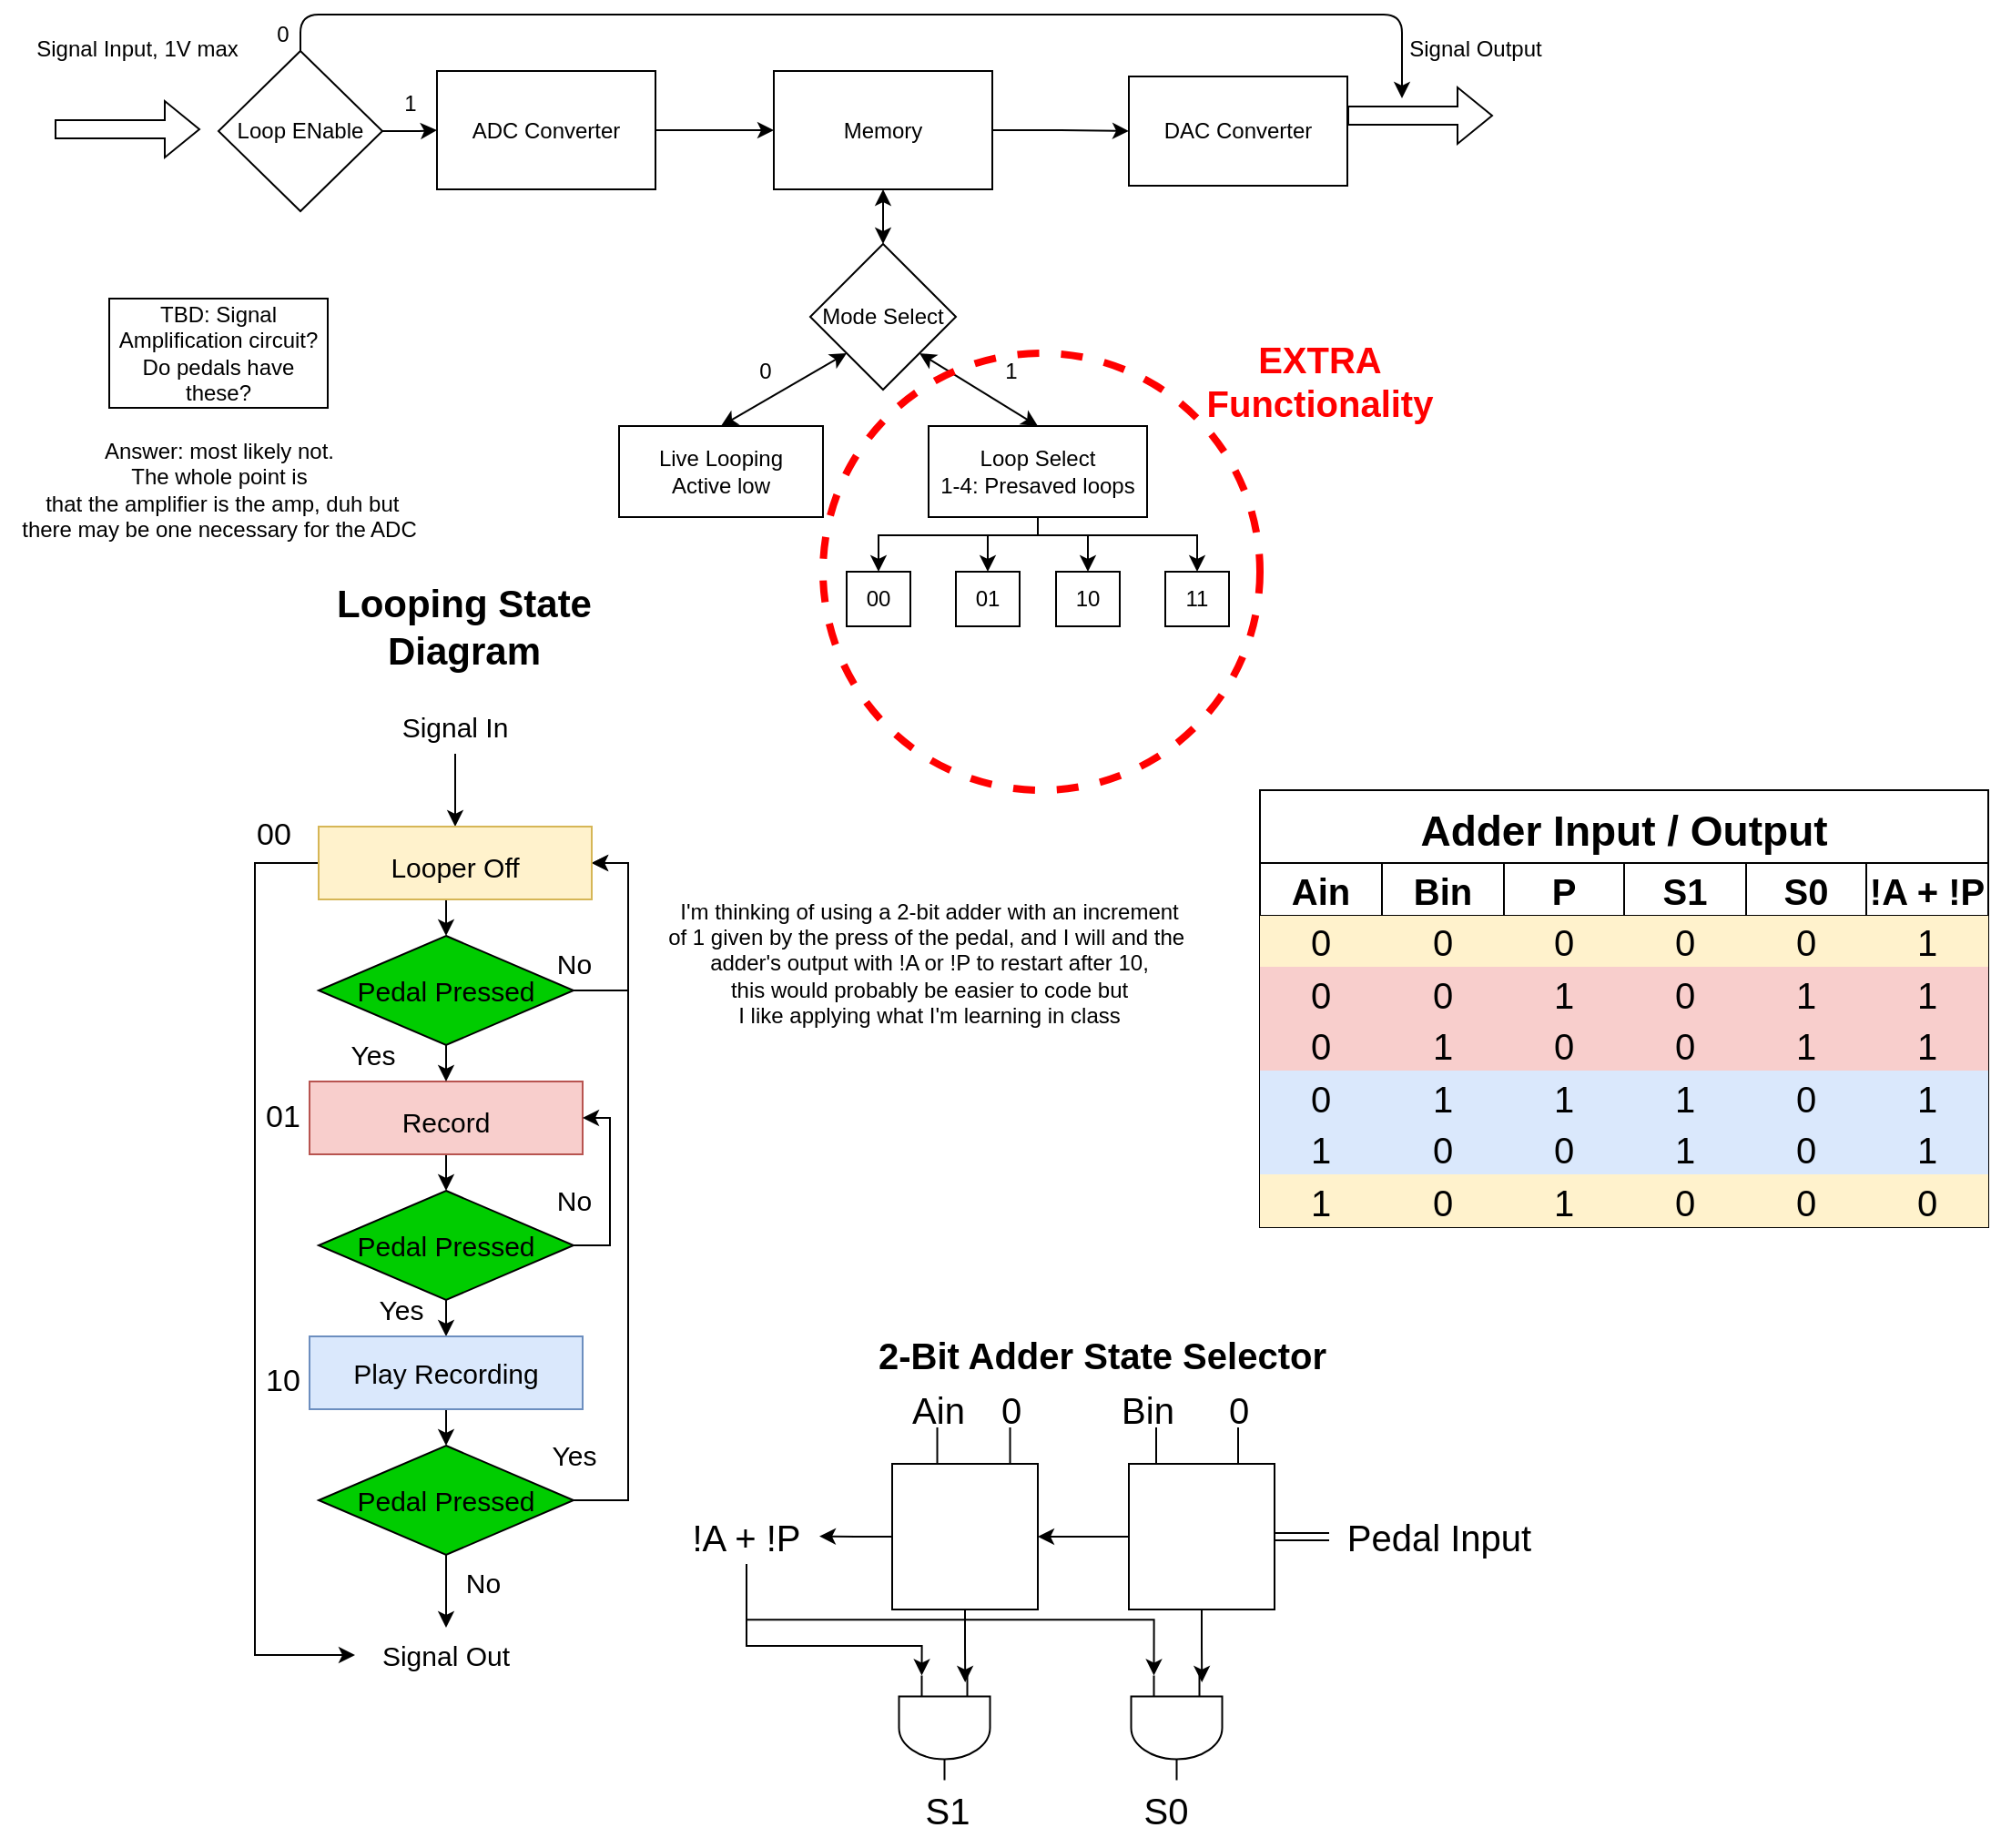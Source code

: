 <mxfile version="20.3.0" type="device"><diagram id="oN7F1_uN1-VDdsK9KB4x" name="Page-1"><mxGraphModel dx="1577" dy="1028" grid="1" gridSize="10" guides="1" tooltips="1" connect="1" arrows="1" fold="1" page="1" pageScale="1" pageWidth="850" pageHeight="1100" math="0" shadow="0"><root><mxCell id="0"/><mxCell id="1" parent="0"/><mxCell id="f_e0qdL9GP7prDMVo_ur-17" value="" style="edgeStyle=orthogonalEdgeStyle;rounded=0;orthogonalLoop=1;jettySize=auto;html=1;" parent="1" source="f_e0qdL9GP7prDMVo_ur-4" target="f_e0qdL9GP7prDMVo_ur-16" edge="1"><mxGeometry relative="1" as="geometry"/></mxCell><mxCell id="f_e0qdL9GP7prDMVo_ur-4" value="ADC Converter" style="rounded=0;whiteSpace=wrap;html=1;" parent="1" vertex="1"><mxGeometry x="240" y="135" width="120" height="65" as="geometry"/></mxCell><mxCell id="f_e0qdL9GP7prDMVo_ur-5" value="" style="shape=flexArrow;endArrow=classic;html=1;rounded=0;" parent="1" edge="1"><mxGeometry width="50" height="50" relative="1" as="geometry"><mxPoint x="30" y="167" as="sourcePoint"/><mxPoint x="110" y="167" as="targetPoint"/></mxGeometry></mxCell><mxCell id="f_e0qdL9GP7prDMVo_ur-6" value="Signal Input, 1V max" style="text;html=1;align=center;verticalAlign=middle;resizable=0;points=[];autosize=1;strokeColor=none;fillColor=none;" parent="1" vertex="1"><mxGeometry x="10" y="108" width="130" height="30" as="geometry"/></mxCell><mxCell id="f_e0qdL9GP7prDMVo_ur-8" value="TBD: Signal Amplification circuit? Do pedals have these?" style="rounded=0;whiteSpace=wrap;html=1;" parent="1" vertex="1"><mxGeometry x="60" y="260" width="120" height="60" as="geometry"/></mxCell><mxCell id="f_e0qdL9GP7prDMVo_ur-9" value="" style="shape=flexArrow;endArrow=classic;html=1;rounded=0;" parent="1" edge="1"><mxGeometry width="50" height="50" relative="1" as="geometry"><mxPoint x="740" y="159.5" as="sourcePoint"/><mxPoint x="820" y="159.5" as="targetPoint"/></mxGeometry></mxCell><mxCell id="f_e0qdL9GP7prDMVo_ur-10" value="Signal Output" style="text;html=1;align=center;verticalAlign=middle;resizable=0;points=[];autosize=1;strokeColor=none;fillColor=none;" parent="1" vertex="1"><mxGeometry x="760" y="108" width="100" height="30" as="geometry"/></mxCell><mxCell id="f_e0qdL9GP7prDMVo_ur-11" value="&lt;div&gt;Answer: most likely not. &lt;br&gt;&lt;/div&gt;&lt;div&gt;The whole point is&lt;/div&gt;&lt;div&gt;&amp;nbsp;that the amplifier is the amp, duh but &lt;br&gt;&lt;/div&gt;&lt;div&gt;there may be one necessary for the ADC&lt;br&gt;&lt;/div&gt;" style="text;html=1;align=center;verticalAlign=middle;resizable=0;points=[];autosize=1;strokeColor=none;fillColor=none;" parent="1" vertex="1"><mxGeometry y="330" width="240" height="70" as="geometry"/></mxCell><mxCell id="f_e0qdL9GP7prDMVo_ur-13" value="DAC Converter" style="rounded=0;whiteSpace=wrap;html=1;" parent="1" vertex="1"><mxGeometry x="620" y="138" width="120" height="60" as="geometry"/></mxCell><mxCell id="f_e0qdL9GP7prDMVo_ur-18" style="edgeStyle=orthogonalEdgeStyle;rounded=0;orthogonalLoop=1;jettySize=auto;html=1;exitX=1;exitY=0.5;exitDx=0;exitDy=0;" parent="1" source="f_e0qdL9GP7prDMVo_ur-16" target="f_e0qdL9GP7prDMVo_ur-13" edge="1"><mxGeometry relative="1" as="geometry"/></mxCell><mxCell id="f_e0qdL9GP7prDMVo_ur-16" value="Memory" style="rounded=0;whiteSpace=wrap;html=1;" parent="1" vertex="1"><mxGeometry x="425" y="135" width="120" height="65" as="geometry"/></mxCell><mxCell id="f_e0qdL9GP7prDMVo_ur-30" style="edgeStyle=orthogonalEdgeStyle;rounded=0;orthogonalLoop=1;jettySize=auto;html=1;exitX=1;exitY=0.5;exitDx=0;exitDy=0;" parent="1" source="f_e0qdL9GP7prDMVo_ur-25" target="f_e0qdL9GP7prDMVo_ur-4" edge="1"><mxGeometry relative="1" as="geometry"/></mxCell><mxCell id="f_e0qdL9GP7prDMVo_ur-39" style="edgeStyle=orthogonalEdgeStyle;rounded=1;orthogonalLoop=1;jettySize=auto;html=1;exitX=0.5;exitY=0;exitDx=0;exitDy=0;startArrow=none;startFill=0;" parent="1" source="f_e0qdL9GP7prDMVo_ur-25" edge="1"><mxGeometry relative="1" as="geometry"><mxPoint x="770" y="150" as="targetPoint"/><Array as="points"><mxPoint x="165" y="104"/><mxPoint x="770" y="104"/></Array></mxGeometry></mxCell><mxCell id="f_e0qdL9GP7prDMVo_ur-25" value="Loop ENable" style="rhombus;whiteSpace=wrap;html=1;" parent="1" vertex="1"><mxGeometry x="120" y="124" width="90" height="88" as="geometry"/></mxCell><mxCell id="f_e0qdL9GP7prDMVo_ur-34" style="rounded=0;orthogonalLoop=1;jettySize=auto;html=1;exitX=0.5;exitY=0;exitDx=0;exitDy=0;startArrow=classic;startFill=1;entryX=1;entryY=1;entryDx=0;entryDy=0;" parent="1" source="f_e0qdL9GP7prDMVo_ur-31" target="f_e0qdL9GP7prDMVo_ur-38" edge="1"><mxGeometry relative="1" as="geometry"><mxPoint x="510" y="260" as="targetPoint"/></mxGeometry></mxCell><mxCell id="f_e0qdL9GP7prDMVo_ur-51" style="edgeStyle=orthogonalEdgeStyle;rounded=0;orthogonalLoop=1;jettySize=auto;html=1;exitX=0.5;exitY=1;exitDx=0;exitDy=0;entryX=0.5;entryY=0;entryDx=0;entryDy=0;startArrow=none;startFill=0;" parent="1" source="f_e0qdL9GP7prDMVo_ur-31" target="f_e0qdL9GP7prDMVo_ur-45" edge="1"><mxGeometry relative="1" as="geometry"><Array as="points"><mxPoint x="570" y="390"/><mxPoint x="483" y="390"/></Array></mxGeometry></mxCell><mxCell id="f_e0qdL9GP7prDMVo_ur-52" style="edgeStyle=orthogonalEdgeStyle;rounded=0;orthogonalLoop=1;jettySize=auto;html=1;exitX=0.5;exitY=1;exitDx=0;exitDy=0;entryX=0.5;entryY=0;entryDx=0;entryDy=0;startArrow=none;startFill=0;" parent="1" source="f_e0qdL9GP7prDMVo_ur-31" target="f_e0qdL9GP7prDMVo_ur-46" edge="1"><mxGeometry relative="1" as="geometry"><Array as="points"><mxPoint x="570" y="390"/><mxPoint x="543" y="390"/></Array></mxGeometry></mxCell><mxCell id="f_e0qdL9GP7prDMVo_ur-53" style="edgeStyle=orthogonalEdgeStyle;rounded=0;orthogonalLoop=1;jettySize=auto;html=1;exitX=0.5;exitY=1;exitDx=0;exitDy=0;entryX=0.5;entryY=0;entryDx=0;entryDy=0;startArrow=none;startFill=0;" parent="1" source="f_e0qdL9GP7prDMVo_ur-31" target="f_e0qdL9GP7prDMVo_ur-47" edge="1"><mxGeometry relative="1" as="geometry"><Array as="points"><mxPoint x="570" y="390"/><mxPoint x="598" y="390"/></Array></mxGeometry></mxCell><mxCell id="f_e0qdL9GP7prDMVo_ur-54" style="edgeStyle=orthogonalEdgeStyle;rounded=0;orthogonalLoop=1;jettySize=auto;html=1;exitX=0.5;exitY=1;exitDx=0;exitDy=0;entryX=0.5;entryY=0;entryDx=0;entryDy=0;startArrow=none;startFill=0;" parent="1" source="f_e0qdL9GP7prDMVo_ur-31" target="f_e0qdL9GP7prDMVo_ur-48" edge="1"><mxGeometry relative="1" as="geometry"><Array as="points"><mxPoint x="570" y="390"/><mxPoint x="658" y="390"/></Array></mxGeometry></mxCell><mxCell id="f_e0qdL9GP7prDMVo_ur-31" value="&lt;div&gt;Loop Select&lt;/div&gt;&lt;div&gt;1-4: Presaved loops&lt;br&gt;&lt;/div&gt;" style="rounded=0;whiteSpace=wrap;html=1;" parent="1" vertex="1"><mxGeometry x="510" y="330" width="120" height="50" as="geometry"/></mxCell><mxCell id="f_e0qdL9GP7prDMVo_ur-36" style="edgeStyle=none;rounded=0;orthogonalLoop=1;jettySize=auto;html=1;exitX=0.5;exitY=0;exitDx=0;exitDy=0;startArrow=classic;startFill=1;entryX=0;entryY=1;entryDx=0;entryDy=0;" parent="1" source="f_e0qdL9GP7prDMVo_ur-35" target="f_e0qdL9GP7prDMVo_ur-38" edge="1"><mxGeometry relative="1" as="geometry"><mxPoint x="460" y="260" as="targetPoint"/></mxGeometry></mxCell><mxCell id="f_e0qdL9GP7prDMVo_ur-35" value="&lt;div&gt;Live Looping&lt;/div&gt;&lt;div&gt;Active low&lt;br&gt;&lt;/div&gt;" style="rounded=0;whiteSpace=wrap;html=1;" parent="1" vertex="1"><mxGeometry x="340" y="330" width="112" height="50" as="geometry"/></mxCell><mxCell id="f_e0qdL9GP7prDMVo_ur-40" style="edgeStyle=orthogonalEdgeStyle;rounded=1;orthogonalLoop=1;jettySize=auto;html=1;exitX=0.5;exitY=0;exitDx=0;exitDy=0;entryX=0.5;entryY=1;entryDx=0;entryDy=0;startArrow=classic;startFill=1;" parent="1" source="f_e0qdL9GP7prDMVo_ur-38" target="f_e0qdL9GP7prDMVo_ur-16" edge="1"><mxGeometry relative="1" as="geometry"/></mxCell><mxCell id="f_e0qdL9GP7prDMVo_ur-38" value="Mode Select" style="rhombus;whiteSpace=wrap;html=1;" parent="1" vertex="1"><mxGeometry x="445" y="230" width="80" height="80" as="geometry"/></mxCell><mxCell id="f_e0qdL9GP7prDMVo_ur-41" value="0" style="text;html=1;align=center;verticalAlign=middle;resizable=0;points=[];autosize=1;strokeColor=none;fillColor=none;" parent="1" vertex="1"><mxGeometry x="405" y="285" width="30" height="30" as="geometry"/></mxCell><mxCell id="f_e0qdL9GP7prDMVo_ur-42" value="1" style="text;html=1;align=center;verticalAlign=middle;resizable=0;points=[];autosize=1;strokeColor=none;fillColor=none;" parent="1" vertex="1"><mxGeometry x="540" y="285" width="30" height="30" as="geometry"/></mxCell><mxCell id="f_e0qdL9GP7prDMVo_ur-43" value="0" style="text;html=1;align=center;verticalAlign=middle;resizable=0;points=[];autosize=1;strokeColor=none;fillColor=none;" parent="1" vertex="1"><mxGeometry x="140" y="100" width="30" height="30" as="geometry"/></mxCell><mxCell id="f_e0qdL9GP7prDMVo_ur-44" value="1" style="text;html=1;align=center;verticalAlign=middle;resizable=0;points=[];autosize=1;strokeColor=none;fillColor=none;" parent="1" vertex="1"><mxGeometry x="210" y="138" width="30" height="30" as="geometry"/></mxCell><mxCell id="f_e0qdL9GP7prDMVo_ur-45" value="00" style="rounded=0;whiteSpace=wrap;html=1;" parent="1" vertex="1"><mxGeometry x="465" y="410" width="35" height="30" as="geometry"/></mxCell><mxCell id="f_e0qdL9GP7prDMVo_ur-46" value="01" style="rounded=0;whiteSpace=wrap;html=1;" parent="1" vertex="1"><mxGeometry x="525" y="410" width="35" height="30" as="geometry"/></mxCell><mxCell id="f_e0qdL9GP7prDMVo_ur-47" value="10" style="rounded=0;whiteSpace=wrap;html=1;" parent="1" vertex="1"><mxGeometry x="580" y="410" width="35" height="30" as="geometry"/></mxCell><mxCell id="f_e0qdL9GP7prDMVo_ur-48" value="11" style="rounded=0;whiteSpace=wrap;html=1;" parent="1" vertex="1"><mxGeometry x="640" y="410" width="35" height="30" as="geometry"/></mxCell><mxCell id="OB4OA0KafEdSUSo-9btJ-2" value="" style="ellipse;whiteSpace=wrap;html=1;aspect=fixed;fillColor=none;dashed=1;strokeColor=#FF0000;strokeWidth=4;" vertex="1" parent="1"><mxGeometry x="452" y="290" width="240" height="240" as="geometry"/></mxCell><mxCell id="OB4OA0KafEdSUSo-9btJ-3" value="&lt;font size=&quot;1&quot; color=&quot;#ff0000&quot;&gt;&lt;b style=&quot;font-size: 20px;&quot;&gt;EXTRA Functionality&lt;/b&gt;&lt;/font&gt;" style="text;html=1;strokeColor=none;fillColor=none;align=center;verticalAlign=middle;whiteSpace=wrap;rounded=0;dashed=1;strokeWidth=4;" vertex="1" parent="1"><mxGeometry x="660" y="290" width="130" height="30" as="geometry"/></mxCell><mxCell id="OB4OA0KafEdSUSo-9btJ-5" value="&lt;font color=&quot;#000000&quot;&gt;Looping State&lt;br&gt;Diagram&lt;/font&gt;" style="text;html=1;strokeColor=none;fillColor=none;align=center;verticalAlign=middle;whiteSpace=wrap;rounded=0;dashed=1;strokeWidth=4;fontSize=21;fontColor=#4C0099;fontStyle=1" vertex="1" parent="1"><mxGeometry x="165" y="410" width="180" height="60" as="geometry"/></mxCell><mxCell id="OB4OA0KafEdSUSo-9btJ-19" style="edgeStyle=orthogonalEdgeStyle;rounded=0;orthogonalLoop=1;jettySize=auto;html=1;exitX=0.5;exitY=1;exitDx=0;exitDy=0;entryX=0.5;entryY=0;entryDx=0;entryDy=0;fontSize=15;fontColor=#000000;" edge="1" parent="1" source="OB4OA0KafEdSUSo-9btJ-6" target="OB4OA0KafEdSUSo-9btJ-18"><mxGeometry relative="1" as="geometry"/></mxCell><mxCell id="OB4OA0KafEdSUSo-9btJ-6" value="&lt;font style=&quot;font-size: 15px;&quot; color=&quot;#000000&quot;&gt;Record&lt;/font&gt;" style="rounded=0;whiteSpace=wrap;html=1;strokeColor=#b85450;strokeWidth=1;fontSize=21;fillColor=#f8cecc;" vertex="1" parent="1"><mxGeometry x="170" y="690" width="150" height="40" as="geometry"/></mxCell><mxCell id="OB4OA0KafEdSUSo-9btJ-15" style="edgeStyle=orthogonalEdgeStyle;rounded=0;orthogonalLoop=1;jettySize=auto;html=1;exitX=0.5;exitY=1;exitDx=0;exitDy=0;entryX=0.5;entryY=0;entryDx=0;entryDy=0;fontSize=15;fontColor=#000000;" edge="1" parent="1" source="OB4OA0KafEdSUSo-9btJ-7" target="OB4OA0KafEdSUSo-9btJ-6"><mxGeometry relative="1" as="geometry"/></mxCell><mxCell id="OB4OA0KafEdSUSo-9btJ-42" style="edgeStyle=orthogonalEdgeStyle;rounded=0;orthogonalLoop=1;jettySize=auto;html=1;exitX=1;exitY=0.5;exitDx=0;exitDy=0;entryX=1;entryY=0.5;entryDx=0;entryDy=0;fontSize=15;fontColor=#000000;" edge="1" parent="1" source="OB4OA0KafEdSUSo-9btJ-7" target="OB4OA0KafEdSUSo-9btJ-37"><mxGeometry relative="1" as="geometry"/></mxCell><mxCell id="OB4OA0KafEdSUSo-9btJ-7" value="Pedal Pressed" style="rhombus;whiteSpace=wrap;html=1;strokeColor=#000000;strokeWidth=1;fontSize=15;fontColor=#000000;fillColor=#00CC00;gradientColor=none;gradientDirection=west;" vertex="1" parent="1"><mxGeometry x="175" y="610" width="140" height="60" as="geometry"/></mxCell><mxCell id="OB4OA0KafEdSUSo-9btJ-40" style="edgeStyle=orthogonalEdgeStyle;rounded=0;orthogonalLoop=1;jettySize=auto;html=1;exitX=0.5;exitY=1;exitDx=0;exitDy=0;entryX=0.5;entryY=0;entryDx=0;entryDy=0;fontSize=15;fontColor=#000000;" edge="1" parent="1" source="OB4OA0KafEdSUSo-9btJ-10" target="OB4OA0KafEdSUSo-9btJ-37"><mxGeometry relative="1" as="geometry"/></mxCell><mxCell id="OB4OA0KafEdSUSo-9btJ-10" value="Signal In" style="text;html=1;strokeColor=none;fillColor=none;align=center;verticalAlign=middle;whiteSpace=wrap;rounded=0;strokeWidth=1;fontSize=15;fontColor=#000000;" vertex="1" parent="1"><mxGeometry x="215" y="480" width="70" height="30" as="geometry"/></mxCell><mxCell id="OB4OA0KafEdSUSo-9btJ-13" value="Signal Out" style="text;html=1;strokeColor=none;fillColor=none;align=center;verticalAlign=middle;whiteSpace=wrap;rounded=0;strokeWidth=1;fontSize=15;fontColor=#000000;" vertex="1" parent="1"><mxGeometry x="195" y="990" width="100" height="30" as="geometry"/></mxCell><mxCell id="OB4OA0KafEdSUSo-9btJ-16" value="Yes" style="text;html=1;strokeColor=none;fillColor=none;align=center;verticalAlign=middle;whiteSpace=wrap;rounded=0;strokeWidth=1;fontSize=15;fontColor=#000000;" vertex="1" parent="1"><mxGeometry x="175" y="660" width="60" height="30" as="geometry"/></mxCell><mxCell id="OB4OA0KafEdSUSo-9btJ-20" style="edgeStyle=orthogonalEdgeStyle;rounded=0;orthogonalLoop=1;jettySize=auto;html=1;exitX=1;exitY=0.5;exitDx=0;exitDy=0;entryX=1;entryY=0.5;entryDx=0;entryDy=0;fontSize=15;fontColor=#000000;" edge="1" parent="1" source="OB4OA0KafEdSUSo-9btJ-18" target="OB4OA0KafEdSUSo-9btJ-6"><mxGeometry relative="1" as="geometry"/></mxCell><mxCell id="OB4OA0KafEdSUSo-9btJ-24" style="edgeStyle=orthogonalEdgeStyle;rounded=0;orthogonalLoop=1;jettySize=auto;html=1;exitX=0.5;exitY=1;exitDx=0;exitDy=0;entryX=0.5;entryY=0;entryDx=0;entryDy=0;fontSize=15;fontColor=#000000;" edge="1" parent="1" source="OB4OA0KafEdSUSo-9btJ-18" target="OB4OA0KafEdSUSo-9btJ-22"><mxGeometry relative="1" as="geometry"/></mxCell><mxCell id="OB4OA0KafEdSUSo-9btJ-18" value="Pedal Pressed" style="rhombus;whiteSpace=wrap;html=1;strokeColor=#000000;strokeWidth=1;fontSize=15;fontColor=#000000;fillColor=#00CC00;gradientColor=none;gradientDirection=west;" vertex="1" parent="1"><mxGeometry x="175" y="750" width="140" height="60" as="geometry"/></mxCell><mxCell id="OB4OA0KafEdSUSo-9btJ-21" value="No" style="text;html=1;align=center;verticalAlign=middle;resizable=0;points=[];autosize=1;strokeColor=none;fillColor=none;fontSize=15;fontColor=#000000;" vertex="1" parent="1"><mxGeometry x="295" y="740" width="40" height="30" as="geometry"/></mxCell><mxCell id="OB4OA0KafEdSUSo-9btJ-27" style="edgeStyle=orthogonalEdgeStyle;rounded=0;orthogonalLoop=1;jettySize=auto;html=1;exitX=0.5;exitY=1;exitDx=0;exitDy=0;entryX=0.5;entryY=0;entryDx=0;entryDy=0;fontSize=15;fontColor=#000000;" edge="1" parent="1" source="OB4OA0KafEdSUSo-9btJ-22" target="OB4OA0KafEdSUSo-9btJ-26"><mxGeometry relative="1" as="geometry"/></mxCell><mxCell id="OB4OA0KafEdSUSo-9btJ-22" value="Play Recording" style="rounded=0;whiteSpace=wrap;html=1;strokeColor=#6c8ebf;strokeWidth=1;fontSize=15;fillColor=#dae8fc;gradientDirection=west;" vertex="1" parent="1"><mxGeometry x="170" y="830" width="150" height="40" as="geometry"/></mxCell><mxCell id="OB4OA0KafEdSUSo-9btJ-25" value="Yes" style="text;html=1;align=center;verticalAlign=middle;resizable=0;points=[];autosize=1;strokeColor=none;fillColor=none;fontSize=15;fontColor=#000000;" vertex="1" parent="1"><mxGeometry x="195" y="800" width="50" height="30" as="geometry"/></mxCell><mxCell id="OB4OA0KafEdSUSo-9btJ-30" style="edgeStyle=orthogonalEdgeStyle;rounded=0;orthogonalLoop=1;jettySize=auto;html=1;exitX=0.5;exitY=1;exitDx=0;exitDy=0;entryX=0.5;entryY=0;entryDx=0;entryDy=0;fontSize=15;fontColor=#000000;" edge="1" parent="1" source="OB4OA0KafEdSUSo-9btJ-26" target="OB4OA0KafEdSUSo-9btJ-13"><mxGeometry relative="1" as="geometry"/></mxCell><mxCell id="OB4OA0KafEdSUSo-9btJ-45" style="edgeStyle=orthogonalEdgeStyle;rounded=0;orthogonalLoop=1;jettySize=auto;html=1;exitX=1;exitY=0.5;exitDx=0;exitDy=0;entryX=1;entryY=0.5;entryDx=0;entryDy=0;fontSize=15;fontColor=#000000;" edge="1" parent="1" source="OB4OA0KafEdSUSo-9btJ-26" target="OB4OA0KafEdSUSo-9btJ-37"><mxGeometry relative="1" as="geometry"/></mxCell><mxCell id="OB4OA0KafEdSUSo-9btJ-26" value="Pedal Pressed" style="rhombus;whiteSpace=wrap;html=1;strokeColor=#000000;strokeWidth=1;fontSize=15;fontColor=#000000;fillColor=#00CC00;gradientColor=none;gradientDirection=west;" vertex="1" parent="1"><mxGeometry x="175" y="890" width="140" height="60" as="geometry"/></mxCell><mxCell id="OB4OA0KafEdSUSo-9btJ-31" value="No" style="text;html=1;align=center;verticalAlign=middle;resizable=0;points=[];autosize=1;strokeColor=none;fillColor=none;fontSize=15;fontColor=#000000;" vertex="1" parent="1"><mxGeometry x="245" y="950" width="40" height="30" as="geometry"/></mxCell><mxCell id="OB4OA0KafEdSUSo-9btJ-33" value="Yes" style="text;html=1;align=center;verticalAlign=middle;resizable=0;points=[];autosize=1;strokeColor=none;fillColor=none;fontSize=15;fontColor=#000000;" vertex="1" parent="1"><mxGeometry x="290" y="880" width="50" height="30" as="geometry"/></mxCell><mxCell id="OB4OA0KafEdSUSo-9btJ-39" style="edgeStyle=orthogonalEdgeStyle;rounded=0;orthogonalLoop=1;jettySize=auto;html=1;exitX=0.5;exitY=1;exitDx=0;exitDy=0;entryX=0.5;entryY=0;entryDx=0;entryDy=0;fontSize=15;fontColor=#000000;" edge="1" parent="1" source="OB4OA0KafEdSUSo-9btJ-37" target="OB4OA0KafEdSUSo-9btJ-7"><mxGeometry relative="1" as="geometry"/></mxCell><mxCell id="OB4OA0KafEdSUSo-9btJ-44" style="edgeStyle=orthogonalEdgeStyle;rounded=0;orthogonalLoop=1;jettySize=auto;html=1;exitX=0;exitY=0.5;exitDx=0;exitDy=0;entryX=0;entryY=0.5;entryDx=0;entryDy=0;fontSize=15;fontColor=#000000;" edge="1" parent="1" source="OB4OA0KafEdSUSo-9btJ-37" target="OB4OA0KafEdSUSo-9btJ-13"><mxGeometry relative="1" as="geometry"><Array as="points"><mxPoint x="140" y="570"/><mxPoint x="140" y="1005"/></Array></mxGeometry></mxCell><mxCell id="OB4OA0KafEdSUSo-9btJ-37" value="&lt;font style=&quot;font-size: 15px;&quot; color=&quot;#000000&quot;&gt;Looper Off&lt;/font&gt;" style="rounded=0;whiteSpace=wrap;html=1;strokeColor=#d6b656;strokeWidth=1;fontSize=21;fillColor=#fff2cc;labelBackgroundColor=none;" vertex="1" parent="1"><mxGeometry x="175" y="550" width="150" height="40" as="geometry"/></mxCell><mxCell id="OB4OA0KafEdSUSo-9btJ-43" value="No" style="text;html=1;align=center;verticalAlign=middle;resizable=0;points=[];autosize=1;strokeColor=none;fillColor=none;fontSize=15;fontColor=#000000;" vertex="1" parent="1"><mxGeometry x="295" y="610" width="40" height="30" as="geometry"/></mxCell><mxCell id="OB4OA0KafEdSUSo-9btJ-60" value="00" style="text;html=1;align=center;verticalAlign=middle;resizable=0;points=[];autosize=1;strokeColor=none;fillColor=none;fontSize=17;fontColor=#000000;" vertex="1" parent="1"><mxGeometry x="130" y="540" width="40" height="30" as="geometry"/></mxCell><mxCell id="OB4OA0KafEdSUSo-9btJ-61" value="01" style="text;html=1;align=center;verticalAlign=middle;resizable=0;points=[];autosize=1;strokeColor=none;fillColor=none;fontSize=17;fontColor=#000000;" vertex="1" parent="1"><mxGeometry x="135" y="695" width="40" height="30" as="geometry"/></mxCell><mxCell id="OB4OA0KafEdSUSo-9btJ-62" value="10" style="text;html=1;align=center;verticalAlign=middle;resizable=0;points=[];autosize=1;strokeColor=none;fillColor=none;fontSize=17;fontColor=#000000;" vertex="1" parent="1"><mxGeometry x="135" y="840" width="40" height="30" as="geometry"/></mxCell><mxCell id="OB4OA0KafEdSUSo-9btJ-86" value="I'm thinking of using a 2-bit adder with an increment&lt;br&gt;of 1 given by the press of the pedal, and I will and the&amp;nbsp;&lt;br&gt;adder's output with !A or !P to restart after 10, &lt;br&gt;this would probably be easier to code but&lt;br&gt;I like applying what I'm learning in class" style="text;html=1;align=center;verticalAlign=middle;resizable=0;points=[];autosize=1;strokeColor=none;fillColor=none;fontSize=12;fontColor=#000000;" vertex="1" parent="1"><mxGeometry x="355" y="580" width="310" height="90" as="geometry"/></mxCell><mxCell id="OB4OA0KafEdSUSo-9btJ-105" style="edgeStyle=orthogonalEdgeStyle;rounded=0;orthogonalLoop=1;jettySize=auto;html=1;exitX=0.5;exitY=1;exitDx=0;exitDy=0;fontFamily=Helvetica;fontSize=20;fontColor=#000000;endArrow=classic;endFill=1;" edge="1" parent="1" source="OB4OA0KafEdSUSo-9btJ-87"><mxGeometry relative="1" as="geometry"><mxPoint x="530.111" y="1020" as="targetPoint"/></mxGeometry></mxCell><mxCell id="OB4OA0KafEdSUSo-9btJ-106" style="edgeStyle=orthogonalEdgeStyle;rounded=0;orthogonalLoop=1;jettySize=auto;html=1;exitX=0;exitY=0.5;exitDx=0;exitDy=0;fontFamily=Helvetica;fontSize=20;fontColor=#000000;endArrow=classic;endFill=1;" edge="1" parent="1" source="OB4OA0KafEdSUSo-9btJ-87"><mxGeometry relative="1" as="geometry"><mxPoint x="450" y="939.778" as="targetPoint"/></mxGeometry></mxCell><mxCell id="OB4OA0KafEdSUSo-9btJ-87" value="" style="whiteSpace=wrap;html=1;aspect=fixed;strokeColor=#000000;strokeWidth=1;fontFamily=Helvetica;fontSize=12;fontColor=#000000;fillColor=default;gradientColor=none;gradientDirection=west;" vertex="1" parent="1"><mxGeometry x="490" y="900" width="80" height="80" as="geometry"/></mxCell><mxCell id="OB4OA0KafEdSUSo-9btJ-88" value="&lt;font style=&quot;font-size: 20px;&quot;&gt;&lt;b&gt;2-Bit Adder State Selector&lt;/b&gt;&lt;/font&gt;" style="text;html=1;align=center;verticalAlign=middle;resizable=0;points=[];autosize=1;strokeColor=none;fillColor=none;fontSize=12;fontFamily=Helvetica;fontColor=#000000;" vertex="1" parent="1"><mxGeometry x="470" y="820" width="270" height="40" as="geometry"/></mxCell><mxCell id="OB4OA0KafEdSUSo-9btJ-92" style="edgeStyle=orthogonalEdgeStyle;rounded=0;orthogonalLoop=1;jettySize=auto;html=1;exitX=1;exitY=0.5;exitDx=0;exitDy=0;entryX=0;entryY=0.5;entryDx=0;entryDy=0;entryPerimeter=0;fontFamily=Helvetica;fontSize=20;fontColor=#000000;endArrow=classic;endFill=1;shape=link;" edge="1" parent="1" source="OB4OA0KafEdSUSo-9btJ-89" target="OB4OA0KafEdSUSo-9btJ-90"><mxGeometry relative="1" as="geometry"/></mxCell><mxCell id="OB4OA0KafEdSUSo-9btJ-103" style="edgeStyle=orthogonalEdgeStyle;rounded=0;orthogonalLoop=1;jettySize=auto;html=1;exitX=0;exitY=0.5;exitDx=0;exitDy=0;entryX=1;entryY=0.5;entryDx=0;entryDy=0;fontFamily=Helvetica;fontSize=20;fontColor=#000000;endArrow=classic;endFill=1;" edge="1" parent="1" source="OB4OA0KafEdSUSo-9btJ-89" target="OB4OA0KafEdSUSo-9btJ-87"><mxGeometry relative="1" as="geometry"/></mxCell><mxCell id="OB4OA0KafEdSUSo-9btJ-104" style="edgeStyle=orthogonalEdgeStyle;rounded=0;orthogonalLoop=1;jettySize=auto;html=1;exitX=0.5;exitY=1;exitDx=0;exitDy=0;fontFamily=Helvetica;fontSize=20;fontColor=#000000;endArrow=classic;endFill=1;" edge="1" parent="1" source="OB4OA0KafEdSUSo-9btJ-89"><mxGeometry relative="1" as="geometry"><mxPoint x="660.111" y="1020" as="targetPoint"/></mxGeometry></mxCell><mxCell id="OB4OA0KafEdSUSo-9btJ-89" value="" style="whiteSpace=wrap;html=1;aspect=fixed;strokeColor=#000000;strokeWidth=1;fontFamily=Helvetica;fontSize=12;fontColor=#000000;fillColor=default;gradientColor=none;gradientDirection=west;" vertex="1" parent="1"><mxGeometry x="620" y="900" width="80" height="80" as="geometry"/></mxCell><mxCell id="OB4OA0KafEdSUSo-9btJ-90" value="Pedal Input" style="text;html=1;align=center;verticalAlign=middle;resizable=0;points=[];autosize=1;strokeColor=none;fillColor=none;fontSize=20;fontFamily=Helvetica;fontColor=#000000;" vertex="1" parent="1"><mxGeometry x="730" y="920" width="120" height="40" as="geometry"/></mxCell><mxCell id="OB4OA0KafEdSUSo-9btJ-94" value="Bin" style="text;html=1;align=center;verticalAlign=middle;resizable=0;points=[];autosize=1;strokeColor=none;fillColor=none;fontSize=20;fontFamily=Helvetica;fontColor=#000000;" vertex="1" parent="1"><mxGeometry x="605" y="850" width="50" height="40" as="geometry"/></mxCell><mxCell id="OB4OA0KafEdSUSo-9btJ-95" value="0" style="text;html=1;align=center;verticalAlign=middle;resizable=0;points=[];autosize=1;strokeColor=none;fillColor=none;fontSize=20;fontFamily=Helvetica;fontColor=#000000;" vertex="1" parent="1"><mxGeometry x="665" y="850" width="30" height="40" as="geometry"/></mxCell><mxCell id="OB4OA0KafEdSUSo-9btJ-96" value="Ain" style="text;html=1;align=center;verticalAlign=middle;resizable=0;points=[];autosize=1;strokeColor=none;fillColor=none;fontSize=20;fontFamily=Helvetica;fontColor=#000000;" vertex="1" parent="1"><mxGeometry x="490" y="850" width="50" height="40" as="geometry"/></mxCell><mxCell id="OB4OA0KafEdSUSo-9btJ-97" value="0" style="text;html=1;align=center;verticalAlign=middle;resizable=0;points=[];autosize=1;strokeColor=none;fillColor=none;fontSize=20;fontFamily=Helvetica;fontColor=#000000;" vertex="1" parent="1"><mxGeometry x="540" y="850" width="30" height="40" as="geometry"/></mxCell><mxCell id="OB4OA0KafEdSUSo-9btJ-110" style="edgeStyle=orthogonalEdgeStyle;rounded=0;orthogonalLoop=1;jettySize=auto;html=1;exitX=0.5;exitY=1;exitDx=0;exitDy=0;entryX=0;entryY=0.75;entryDx=0;entryDy=0;entryPerimeter=0;fontFamily=Helvetica;fontSize=20;fontColor=#000000;endArrow=classic;endFill=1;" edge="1" parent="1" source="OB4OA0KafEdSUSo-9btJ-107" target="OB4OA0KafEdSUSo-9btJ-108"><mxGeometry relative="1" as="geometry"><Array as="points"><mxPoint x="410" y="1000"/><mxPoint x="506" y="1000"/></Array></mxGeometry></mxCell><mxCell id="OB4OA0KafEdSUSo-9btJ-111" style="edgeStyle=orthogonalEdgeStyle;rounded=0;orthogonalLoop=1;jettySize=auto;html=1;exitX=0.5;exitY=1;exitDx=0;exitDy=0;entryX=0;entryY=0.75;entryDx=0;entryDy=0;entryPerimeter=0;fontFamily=Helvetica;fontSize=20;fontColor=#000000;endArrow=classic;endFill=1;" edge="1" parent="1" source="OB4OA0KafEdSUSo-9btJ-107" target="OB4OA0KafEdSUSo-9btJ-109"><mxGeometry relative="1" as="geometry"/></mxCell><mxCell id="OB4OA0KafEdSUSo-9btJ-107" value="!A + !P" style="text;html=1;strokeColor=none;fillColor=none;align=center;verticalAlign=middle;whiteSpace=wrap;rounded=0;strokeWidth=1;fontFamily=Helvetica;fontSize=20;fontColor=#000000;" vertex="1" parent="1"><mxGeometry x="370" y="925" width="80" height="30" as="geometry"/></mxCell><mxCell id="OB4OA0KafEdSUSo-9btJ-108" value="" style="verticalLabelPosition=bottom;shadow=0;dashed=0;align=center;html=1;verticalAlign=top;shape=mxgraph.electrical.logic_gates.logic_gate;operation=and;strokeColor=#000000;strokeWidth=1;fontFamily=Helvetica;fontSize=20;fontColor=#000000;fillColor=default;gradientColor=none;gradientDirection=west;rotation=90;" vertex="1" parent="1"><mxGeometry x="490" y="1020" width="57.5" height="50" as="geometry"/></mxCell><mxCell id="OB4OA0KafEdSUSo-9btJ-109" value="" style="verticalLabelPosition=bottom;shadow=0;dashed=0;align=center;html=1;verticalAlign=top;shape=mxgraph.electrical.logic_gates.logic_gate;operation=and;strokeColor=#000000;strokeWidth=1;fontFamily=Helvetica;fontSize=20;fontColor=#000000;fillColor=default;gradientColor=none;gradientDirection=west;rotation=90;" vertex="1" parent="1"><mxGeometry x="617.5" y="1020" width="57.5" height="50" as="geometry"/></mxCell><mxCell id="OB4OA0KafEdSUSo-9btJ-112" value="S1" style="text;html=1;align=center;verticalAlign=middle;resizable=0;points=[];autosize=1;strokeColor=none;fillColor=none;fontSize=20;fontFamily=Helvetica;fontColor=#000000;" vertex="1" parent="1"><mxGeometry x="495" y="1070" width="50" height="40" as="geometry"/></mxCell><mxCell id="OB4OA0KafEdSUSo-9btJ-113" value="S0" style="text;html=1;align=center;verticalAlign=middle;resizable=0;points=[];autosize=1;strokeColor=none;fillColor=none;fontSize=20;fontFamily=Helvetica;fontColor=#000000;" vertex="1" parent="1"><mxGeometry x="615" y="1070" width="50" height="40" as="geometry"/></mxCell><mxCell id="OB4OA0KafEdSUSo-9btJ-114" value="Adder Input / Output" style="shape=table;startSize=40;container=1;collapsible=0;childLayout=tableLayout;fontStyle=1;align=center;strokeColor=#000000;strokeWidth=1;fontFamily=Helvetica;fontSize=23;fontColor=#000000;fillColor=default;gradientColor=none;gradientDirection=west;" vertex="1" parent="1"><mxGeometry x="692" y="530" width="400" height="240" as="geometry"/></mxCell><mxCell id="OB4OA0KafEdSUSo-9btJ-115" value="" style="shape=tableRow;horizontal=0;startSize=0;swimlaneHead=0;swimlaneBody=0;top=0;left=0;bottom=0;right=0;collapsible=0;dropTarget=0;fillColor=none;points=[[0,0.5],[1,0.5]];portConstraint=eastwest;strokeColor=#000000;strokeWidth=1;fontFamily=Helvetica;fontSize=20;fontColor=#000000;" vertex="1" parent="OB4OA0KafEdSUSo-9btJ-114"><mxGeometry y="40" width="400" height="29" as="geometry"/></mxCell><mxCell id="OB4OA0KafEdSUSo-9btJ-116" value="Ain" style="shape=partialRectangle;html=1;whiteSpace=wrap;connectable=0;fillColor=none;top=0;left=0;bottom=0;right=0;overflow=hidden;strokeColor=#000000;strokeWidth=1;fontFamily=Helvetica;fontSize=20;fontColor=#000000;fontStyle=1" vertex="1" parent="OB4OA0KafEdSUSo-9btJ-115"><mxGeometry width="67" height="29" as="geometry"><mxRectangle width="67" height="29" as="alternateBounds"/></mxGeometry></mxCell><mxCell id="OB4OA0KafEdSUSo-9btJ-117" value="Bin" style="shape=partialRectangle;html=1;whiteSpace=wrap;connectable=0;fillColor=none;top=0;left=0;bottom=0;right=0;overflow=hidden;strokeColor=#000000;strokeWidth=1;fontFamily=Helvetica;fontSize=20;fontColor=#000000;fontStyle=1" vertex="1" parent="OB4OA0KafEdSUSo-9btJ-115"><mxGeometry x="67" width="67" height="29" as="geometry"><mxRectangle width="67" height="29" as="alternateBounds"/></mxGeometry></mxCell><mxCell id="OB4OA0KafEdSUSo-9btJ-118" value="P" style="shape=partialRectangle;html=1;whiteSpace=wrap;connectable=0;fillColor=none;top=0;left=0;bottom=0;right=0;overflow=hidden;strokeColor=#000000;strokeWidth=1;fontFamily=Helvetica;fontSize=20;fontColor=#000000;fontStyle=1" vertex="1" parent="OB4OA0KafEdSUSo-9btJ-115"><mxGeometry x="134" width="66" height="29" as="geometry"><mxRectangle width="66" height="29" as="alternateBounds"/></mxGeometry></mxCell><mxCell id="OB4OA0KafEdSUSo-9btJ-130" value="S1" style="shape=partialRectangle;html=1;whiteSpace=wrap;connectable=0;fillColor=none;top=0;left=0;bottom=0;right=0;overflow=hidden;strokeColor=#000000;strokeWidth=1;fontFamily=Helvetica;fontSize=20;fontColor=#000000;fontStyle=1" vertex="1" parent="OB4OA0KafEdSUSo-9btJ-115"><mxGeometry x="200" width="67" height="29" as="geometry"><mxRectangle width="67" height="29" as="alternateBounds"/></mxGeometry></mxCell><mxCell id="OB4OA0KafEdSUSo-9btJ-127" value="S0" style="shape=partialRectangle;html=1;whiteSpace=wrap;connectable=0;fillColor=none;top=0;left=0;bottom=0;right=0;overflow=hidden;strokeColor=#000000;strokeWidth=1;fontFamily=Helvetica;fontSize=20;fontColor=#000000;fontStyle=1" vertex="1" parent="OB4OA0KafEdSUSo-9btJ-115"><mxGeometry x="267" width="66" height="29" as="geometry"><mxRectangle width="66" height="29" as="alternateBounds"/></mxGeometry></mxCell><mxCell id="OB4OA0KafEdSUSo-9btJ-139" value="!A + !P" style="shape=partialRectangle;html=1;whiteSpace=wrap;connectable=0;fillColor=none;top=0;left=0;bottom=0;right=0;overflow=hidden;strokeColor=#000000;strokeWidth=1;fontFamily=Helvetica;fontSize=20;fontColor=#000000;fontStyle=1" vertex="1" parent="OB4OA0KafEdSUSo-9btJ-115"><mxGeometry x="333" width="67" height="29" as="geometry"><mxRectangle width="67" height="29" as="alternateBounds"/></mxGeometry></mxCell><mxCell id="OB4OA0KafEdSUSo-9btJ-133" style="shape=tableRow;horizontal=0;startSize=0;swimlaneHead=0;swimlaneBody=0;top=0;left=0;bottom=0;right=0;collapsible=0;dropTarget=0;fillColor=none;points=[[0,0.5],[1,0.5]];portConstraint=eastwest;strokeColor=#000000;strokeWidth=1;fontFamily=Helvetica;fontSize=20;fontColor=#000000;" vertex="1" parent="OB4OA0KafEdSUSo-9btJ-114"><mxGeometry y="69" width="400" height="28" as="geometry"/></mxCell><mxCell id="OB4OA0KafEdSUSo-9btJ-134" value="0" style="shape=partialRectangle;html=1;whiteSpace=wrap;connectable=0;fillColor=#fff2cc;top=0;left=0;bottom=0;right=0;overflow=hidden;strokeColor=#d6b656;strokeWidth=1;fontFamily=Helvetica;fontSize=20;" vertex="1" parent="OB4OA0KafEdSUSo-9btJ-133"><mxGeometry width="67" height="28" as="geometry"><mxRectangle width="67" height="28" as="alternateBounds"/></mxGeometry></mxCell><mxCell id="OB4OA0KafEdSUSo-9btJ-135" value="0" style="shape=partialRectangle;html=1;whiteSpace=wrap;connectable=0;fillColor=#fff2cc;top=0;left=0;bottom=0;right=0;overflow=hidden;strokeColor=#d6b656;strokeWidth=1;fontFamily=Helvetica;fontSize=20;" vertex="1" parent="OB4OA0KafEdSUSo-9btJ-133"><mxGeometry x="67" width="67" height="28" as="geometry"><mxRectangle width="67" height="28" as="alternateBounds"/></mxGeometry></mxCell><mxCell id="OB4OA0KafEdSUSo-9btJ-136" value="0" style="shape=partialRectangle;html=1;whiteSpace=wrap;connectable=0;fillColor=#fff2cc;top=0;left=0;bottom=0;right=0;overflow=hidden;strokeColor=#d6b656;strokeWidth=1;fontFamily=Helvetica;fontSize=20;" vertex="1" parent="OB4OA0KafEdSUSo-9btJ-133"><mxGeometry x="134" width="66" height="28" as="geometry"><mxRectangle width="66" height="28" as="alternateBounds"/></mxGeometry></mxCell><mxCell id="OB4OA0KafEdSUSo-9btJ-137" value="0" style="shape=partialRectangle;html=1;whiteSpace=wrap;connectable=0;fillColor=#fff2cc;top=0;left=0;bottom=0;right=0;overflow=hidden;strokeColor=#d6b656;strokeWidth=1;fontFamily=Helvetica;fontSize=20;" vertex="1" parent="OB4OA0KafEdSUSo-9btJ-133"><mxGeometry x="200" width="67" height="28" as="geometry"><mxRectangle width="67" height="28" as="alternateBounds"/></mxGeometry></mxCell><mxCell id="OB4OA0KafEdSUSo-9btJ-138" value="0" style="shape=partialRectangle;html=1;whiteSpace=wrap;connectable=0;fillColor=#fff2cc;top=0;left=0;bottom=0;right=0;overflow=hidden;strokeColor=#d6b656;strokeWidth=1;fontFamily=Helvetica;fontSize=20;" vertex="1" parent="OB4OA0KafEdSUSo-9btJ-133"><mxGeometry x="267" width="66" height="28" as="geometry"><mxRectangle width="66" height="28" as="alternateBounds"/></mxGeometry></mxCell><mxCell id="OB4OA0KafEdSUSo-9btJ-140" value="1" style="shape=partialRectangle;html=1;whiteSpace=wrap;connectable=0;fillColor=#fff2cc;top=0;left=0;bottom=0;right=0;overflow=hidden;strokeColor=#d6b656;strokeWidth=1;fontFamily=Helvetica;fontSize=20;" vertex="1" parent="OB4OA0KafEdSUSo-9btJ-133"><mxGeometry x="333" width="67" height="28" as="geometry"><mxRectangle width="67" height="28" as="alternateBounds"/></mxGeometry></mxCell><mxCell id="OB4OA0KafEdSUSo-9btJ-157" style="shape=tableRow;horizontal=0;startSize=0;swimlaneHead=0;swimlaneBody=0;top=0;left=0;bottom=0;right=0;collapsible=0;dropTarget=0;fillColor=none;points=[[0,0.5],[1,0.5]];portConstraint=eastwest;strokeColor=#000000;strokeWidth=1;fontFamily=Helvetica;fontSize=20;fontColor=#000000;" vertex="1" parent="OB4OA0KafEdSUSo-9btJ-114"><mxGeometry y="97" width="400" height="29" as="geometry"/></mxCell><mxCell id="OB4OA0KafEdSUSo-9btJ-158" value="0" style="shape=partialRectangle;html=1;whiteSpace=wrap;connectable=0;fillColor=#f8cecc;top=0;left=0;bottom=0;right=0;overflow=hidden;strokeColor=#b85450;strokeWidth=1;fontFamily=Helvetica;fontSize=20;" vertex="1" parent="OB4OA0KafEdSUSo-9btJ-157"><mxGeometry width="67" height="29" as="geometry"><mxRectangle width="67" height="29" as="alternateBounds"/></mxGeometry></mxCell><mxCell id="OB4OA0KafEdSUSo-9btJ-159" value="0" style="shape=partialRectangle;html=1;whiteSpace=wrap;connectable=0;fillColor=#f8cecc;top=0;left=0;bottom=0;right=0;overflow=hidden;strokeColor=#b85450;strokeWidth=1;fontFamily=Helvetica;fontSize=20;" vertex="1" parent="OB4OA0KafEdSUSo-9btJ-157"><mxGeometry x="67" width="67" height="29" as="geometry"><mxRectangle width="67" height="29" as="alternateBounds"/></mxGeometry></mxCell><mxCell id="OB4OA0KafEdSUSo-9btJ-160" value="1" style="shape=partialRectangle;html=1;whiteSpace=wrap;connectable=0;fillColor=#f8cecc;top=0;left=0;bottom=0;right=0;overflow=hidden;strokeColor=#b85450;strokeWidth=1;fontFamily=Helvetica;fontSize=20;" vertex="1" parent="OB4OA0KafEdSUSo-9btJ-157"><mxGeometry x="134" width="66" height="29" as="geometry"><mxRectangle width="66" height="29" as="alternateBounds"/></mxGeometry></mxCell><mxCell id="OB4OA0KafEdSUSo-9btJ-161" value="0" style="shape=partialRectangle;html=1;whiteSpace=wrap;connectable=0;fillColor=#f8cecc;top=0;left=0;bottom=0;right=0;overflow=hidden;strokeColor=#b85450;strokeWidth=1;fontFamily=Helvetica;fontSize=20;" vertex="1" parent="OB4OA0KafEdSUSo-9btJ-157"><mxGeometry x="200" width="67" height="29" as="geometry"><mxRectangle width="67" height="29" as="alternateBounds"/></mxGeometry></mxCell><mxCell id="OB4OA0KafEdSUSo-9btJ-162" value="1" style="shape=partialRectangle;html=1;whiteSpace=wrap;connectable=0;fillColor=#f8cecc;top=0;left=0;bottom=0;right=0;overflow=hidden;strokeColor=#b85450;strokeWidth=1;fontFamily=Helvetica;fontSize=20;" vertex="1" parent="OB4OA0KafEdSUSo-9btJ-157"><mxGeometry x="267" width="66" height="29" as="geometry"><mxRectangle width="66" height="29" as="alternateBounds"/></mxGeometry></mxCell><mxCell id="OB4OA0KafEdSUSo-9btJ-163" value="1" style="shape=partialRectangle;html=1;whiteSpace=wrap;connectable=0;fillColor=#f8cecc;top=0;left=0;bottom=0;right=0;overflow=hidden;strokeColor=#b85450;strokeWidth=1;fontFamily=Helvetica;fontSize=20;" vertex="1" parent="OB4OA0KafEdSUSo-9btJ-157"><mxGeometry x="333" width="67" height="29" as="geometry"><mxRectangle width="67" height="29" as="alternateBounds"/></mxGeometry></mxCell><mxCell id="OB4OA0KafEdSUSo-9btJ-150" style="shape=tableRow;horizontal=0;startSize=0;swimlaneHead=0;swimlaneBody=0;top=0;left=0;bottom=0;right=0;collapsible=0;dropTarget=0;fillColor=none;points=[[0,0.5],[1,0.5]];portConstraint=eastwest;strokeColor=#000000;strokeWidth=1;fontFamily=Helvetica;fontSize=20;fontColor=#000000;" vertex="1" parent="OB4OA0KafEdSUSo-9btJ-114"><mxGeometry y="126" width="400" height="28" as="geometry"/></mxCell><mxCell id="OB4OA0KafEdSUSo-9btJ-151" value="0" style="shape=partialRectangle;html=1;whiteSpace=wrap;connectable=0;fillColor=#f8cecc;top=0;left=0;bottom=0;right=0;overflow=hidden;strokeColor=#b85450;strokeWidth=1;fontFamily=Helvetica;fontSize=20;" vertex="1" parent="OB4OA0KafEdSUSo-9btJ-150"><mxGeometry width="67" height="28" as="geometry"><mxRectangle width="67" height="28" as="alternateBounds"/></mxGeometry></mxCell><mxCell id="OB4OA0KafEdSUSo-9btJ-152" value="1" style="shape=partialRectangle;html=1;whiteSpace=wrap;connectable=0;fillColor=#f8cecc;top=0;left=0;bottom=0;right=0;overflow=hidden;strokeColor=#b85450;strokeWidth=1;fontFamily=Helvetica;fontSize=20;" vertex="1" parent="OB4OA0KafEdSUSo-9btJ-150"><mxGeometry x="67" width="67" height="28" as="geometry"><mxRectangle width="67" height="28" as="alternateBounds"/></mxGeometry></mxCell><mxCell id="OB4OA0KafEdSUSo-9btJ-153" value="0" style="shape=partialRectangle;html=1;whiteSpace=wrap;connectable=0;fillColor=#f8cecc;top=0;left=0;bottom=0;right=0;overflow=hidden;strokeColor=#b85450;strokeWidth=1;fontFamily=Helvetica;fontSize=20;" vertex="1" parent="OB4OA0KafEdSUSo-9btJ-150"><mxGeometry x="134" width="66" height="28" as="geometry"><mxRectangle width="66" height="28" as="alternateBounds"/></mxGeometry></mxCell><mxCell id="OB4OA0KafEdSUSo-9btJ-154" value="0" style="shape=partialRectangle;html=1;whiteSpace=wrap;connectable=0;fillColor=#f8cecc;top=0;left=0;bottom=0;right=0;overflow=hidden;strokeColor=#b85450;strokeWidth=1;fontFamily=Helvetica;fontSize=20;" vertex="1" parent="OB4OA0KafEdSUSo-9btJ-150"><mxGeometry x="200" width="67" height="28" as="geometry"><mxRectangle width="67" height="28" as="alternateBounds"/></mxGeometry></mxCell><mxCell id="OB4OA0KafEdSUSo-9btJ-155" value="1" style="shape=partialRectangle;html=1;whiteSpace=wrap;connectable=0;fillColor=#f8cecc;top=0;left=0;bottom=0;right=0;overflow=hidden;strokeColor=#b85450;strokeWidth=1;fontFamily=Helvetica;fontSize=20;" vertex="1" parent="OB4OA0KafEdSUSo-9btJ-150"><mxGeometry x="267" width="66" height="28" as="geometry"><mxRectangle width="66" height="28" as="alternateBounds"/></mxGeometry></mxCell><mxCell id="OB4OA0KafEdSUSo-9btJ-156" value="1" style="shape=partialRectangle;html=1;whiteSpace=wrap;connectable=0;fillColor=#f8cecc;top=0;left=0;bottom=0;right=0;overflow=hidden;strokeColor=#b85450;strokeWidth=1;fontFamily=Helvetica;fontSize=20;" vertex="1" parent="OB4OA0KafEdSUSo-9btJ-150"><mxGeometry x="333" width="67" height="28" as="geometry"><mxRectangle width="67" height="28" as="alternateBounds"/></mxGeometry></mxCell><mxCell id="OB4OA0KafEdSUSo-9btJ-143" style="shape=tableRow;horizontal=0;startSize=0;swimlaneHead=0;swimlaneBody=0;top=0;left=0;bottom=0;right=0;collapsible=0;dropTarget=0;fillColor=none;points=[[0,0.5],[1,0.5]];portConstraint=eastwest;strokeColor=#000000;strokeWidth=1;fontFamily=Helvetica;fontSize=20;fontColor=#000000;" vertex="1" parent="OB4OA0KafEdSUSo-9btJ-114"><mxGeometry y="154" width="400" height="29" as="geometry"/></mxCell><mxCell id="OB4OA0KafEdSUSo-9btJ-144" value="0" style="shape=partialRectangle;html=1;whiteSpace=wrap;connectable=0;fillColor=#dae8fc;top=0;left=0;bottom=0;right=0;overflow=hidden;strokeColor=#6c8ebf;strokeWidth=1;fontFamily=Helvetica;fontSize=20;" vertex="1" parent="OB4OA0KafEdSUSo-9btJ-143"><mxGeometry width="67" height="29" as="geometry"><mxRectangle width="67" height="29" as="alternateBounds"/></mxGeometry></mxCell><mxCell id="OB4OA0KafEdSUSo-9btJ-145" value="1" style="shape=partialRectangle;html=1;whiteSpace=wrap;connectable=0;fillColor=#dae8fc;top=0;left=0;bottom=0;right=0;overflow=hidden;strokeColor=#6c8ebf;strokeWidth=1;fontFamily=Helvetica;fontSize=20;" vertex="1" parent="OB4OA0KafEdSUSo-9btJ-143"><mxGeometry x="67" width="67" height="29" as="geometry"><mxRectangle width="67" height="29" as="alternateBounds"/></mxGeometry></mxCell><mxCell id="OB4OA0KafEdSUSo-9btJ-146" value="1" style="shape=partialRectangle;html=1;whiteSpace=wrap;connectable=0;fillColor=#dae8fc;top=0;left=0;bottom=0;right=0;overflow=hidden;strokeColor=#6c8ebf;strokeWidth=1;fontFamily=Helvetica;fontSize=20;" vertex="1" parent="OB4OA0KafEdSUSo-9btJ-143"><mxGeometry x="134" width="66" height="29" as="geometry"><mxRectangle width="66" height="29" as="alternateBounds"/></mxGeometry></mxCell><mxCell id="OB4OA0KafEdSUSo-9btJ-147" value="1" style="shape=partialRectangle;html=1;whiteSpace=wrap;connectable=0;fillColor=#dae8fc;top=0;left=0;bottom=0;right=0;overflow=hidden;strokeColor=#6c8ebf;strokeWidth=1;fontFamily=Helvetica;fontSize=20;" vertex="1" parent="OB4OA0KafEdSUSo-9btJ-143"><mxGeometry x="200" width="67" height="29" as="geometry"><mxRectangle width="67" height="29" as="alternateBounds"/></mxGeometry></mxCell><mxCell id="OB4OA0KafEdSUSo-9btJ-148" value="0" style="shape=partialRectangle;html=1;whiteSpace=wrap;connectable=0;fillColor=#dae8fc;top=0;left=0;bottom=0;right=0;overflow=hidden;strokeColor=#6c8ebf;strokeWidth=1;fontFamily=Helvetica;fontSize=20;" vertex="1" parent="OB4OA0KafEdSUSo-9btJ-143"><mxGeometry x="267" width="66" height="29" as="geometry"><mxRectangle width="66" height="29" as="alternateBounds"/></mxGeometry></mxCell><mxCell id="OB4OA0KafEdSUSo-9btJ-149" value="1" style="shape=partialRectangle;html=1;whiteSpace=wrap;connectable=0;fillColor=#dae8fc;top=0;left=0;bottom=0;right=0;overflow=hidden;strokeColor=#6c8ebf;strokeWidth=1;fontFamily=Helvetica;fontSize=20;" vertex="1" parent="OB4OA0KafEdSUSo-9btJ-143"><mxGeometry x="333" width="67" height="29" as="geometry"><mxRectangle width="67" height="29" as="alternateBounds"/></mxGeometry></mxCell><mxCell id="OB4OA0KafEdSUSo-9btJ-119" value="" style="shape=tableRow;horizontal=0;startSize=0;swimlaneHead=0;swimlaneBody=0;top=0;left=0;bottom=0;right=0;collapsible=0;dropTarget=0;fillColor=none;points=[[0,0.5],[1,0.5]];portConstraint=eastwest;strokeColor=#000000;strokeWidth=1;fontFamily=Helvetica;fontSize=20;fontColor=#000000;" vertex="1" parent="OB4OA0KafEdSUSo-9btJ-114"><mxGeometry y="183" width="400" height="28" as="geometry"/></mxCell><mxCell id="OB4OA0KafEdSUSo-9btJ-120" value="1" style="shape=partialRectangle;html=1;whiteSpace=wrap;connectable=0;fillColor=#dae8fc;top=0;left=0;bottom=0;right=0;overflow=hidden;strokeColor=#6c8ebf;strokeWidth=1;fontFamily=Helvetica;fontSize=20;" vertex="1" parent="OB4OA0KafEdSUSo-9btJ-119"><mxGeometry width="67" height="28" as="geometry"><mxRectangle width="67" height="28" as="alternateBounds"/></mxGeometry></mxCell><mxCell id="OB4OA0KafEdSUSo-9btJ-121" value="0" style="shape=partialRectangle;html=1;whiteSpace=wrap;connectable=0;fillColor=#dae8fc;top=0;left=0;bottom=0;right=0;overflow=hidden;strokeColor=#6c8ebf;strokeWidth=1;fontFamily=Helvetica;fontSize=20;" vertex="1" parent="OB4OA0KafEdSUSo-9btJ-119"><mxGeometry x="67" width="67" height="28" as="geometry"><mxRectangle width="67" height="28" as="alternateBounds"/></mxGeometry></mxCell><mxCell id="OB4OA0KafEdSUSo-9btJ-122" value="0" style="shape=partialRectangle;html=1;whiteSpace=wrap;connectable=0;fillColor=#dae8fc;top=0;left=0;bottom=0;right=0;overflow=hidden;strokeColor=#6c8ebf;strokeWidth=1;fontFamily=Helvetica;fontSize=20;" vertex="1" parent="OB4OA0KafEdSUSo-9btJ-119"><mxGeometry x="134" width="66" height="28" as="geometry"><mxRectangle width="66" height="28" as="alternateBounds"/></mxGeometry></mxCell><mxCell id="OB4OA0KafEdSUSo-9btJ-131" value="1" style="shape=partialRectangle;html=1;whiteSpace=wrap;connectable=0;fillColor=#dae8fc;top=0;left=0;bottom=0;right=0;overflow=hidden;strokeColor=#6c8ebf;strokeWidth=1;fontFamily=Helvetica;fontSize=20;" vertex="1" parent="OB4OA0KafEdSUSo-9btJ-119"><mxGeometry x="200" width="67" height="28" as="geometry"><mxRectangle width="67" height="28" as="alternateBounds"/></mxGeometry></mxCell><mxCell id="OB4OA0KafEdSUSo-9btJ-128" value="0" style="shape=partialRectangle;html=1;whiteSpace=wrap;connectable=0;fillColor=#dae8fc;top=0;left=0;bottom=0;right=0;overflow=hidden;strokeColor=#6c8ebf;strokeWidth=1;fontFamily=Helvetica;fontSize=20;" vertex="1" parent="OB4OA0KafEdSUSo-9btJ-119"><mxGeometry x="267" width="66" height="28" as="geometry"><mxRectangle width="66" height="28" as="alternateBounds"/></mxGeometry></mxCell><mxCell id="OB4OA0KafEdSUSo-9btJ-141" value="1" style="shape=partialRectangle;html=1;whiteSpace=wrap;connectable=0;fillColor=#dae8fc;top=0;left=0;bottom=0;right=0;overflow=hidden;strokeColor=#6c8ebf;strokeWidth=1;fontFamily=Helvetica;fontSize=20;" vertex="1" parent="OB4OA0KafEdSUSo-9btJ-119"><mxGeometry x="333" width="67" height="28" as="geometry"><mxRectangle width="67" height="28" as="alternateBounds"/></mxGeometry></mxCell><mxCell id="OB4OA0KafEdSUSo-9btJ-123" value="" style="shape=tableRow;horizontal=0;startSize=0;swimlaneHead=0;swimlaneBody=0;top=0;left=0;bottom=0;right=0;collapsible=0;dropTarget=0;fillColor=none;points=[[0,0.5],[1,0.5]];portConstraint=eastwest;strokeColor=#000000;strokeWidth=1;fontFamily=Helvetica;fontSize=20;fontColor=#000000;" vertex="1" parent="OB4OA0KafEdSUSo-9btJ-114"><mxGeometry y="211" width="400" height="29" as="geometry"/></mxCell><mxCell id="OB4OA0KafEdSUSo-9btJ-124" value="1" style="shape=partialRectangle;html=1;whiteSpace=wrap;connectable=0;fillColor=#fff2cc;top=0;left=0;bottom=0;right=0;overflow=hidden;strokeColor=#d6b656;strokeWidth=1;fontFamily=Helvetica;fontSize=20;" vertex="1" parent="OB4OA0KafEdSUSo-9btJ-123"><mxGeometry width="67" height="29" as="geometry"><mxRectangle width="67" height="29" as="alternateBounds"/></mxGeometry></mxCell><mxCell id="OB4OA0KafEdSUSo-9btJ-125" value="0" style="shape=partialRectangle;html=1;whiteSpace=wrap;connectable=0;fillColor=#fff2cc;top=0;left=0;bottom=0;right=0;overflow=hidden;strokeColor=#d6b656;strokeWidth=1;fontFamily=Helvetica;fontSize=20;" vertex="1" parent="OB4OA0KafEdSUSo-9btJ-123"><mxGeometry x="67" width="67" height="29" as="geometry"><mxRectangle width="67" height="29" as="alternateBounds"/></mxGeometry></mxCell><mxCell id="OB4OA0KafEdSUSo-9btJ-126" value="1" style="shape=partialRectangle;html=1;whiteSpace=wrap;connectable=0;fillColor=#fff2cc;top=0;left=0;bottom=0;right=0;overflow=hidden;strokeColor=#d6b656;strokeWidth=1;fontFamily=Helvetica;fontSize=20;" vertex="1" parent="OB4OA0KafEdSUSo-9btJ-123"><mxGeometry x="134" width="66" height="29" as="geometry"><mxRectangle width="66" height="29" as="alternateBounds"/></mxGeometry></mxCell><mxCell id="OB4OA0KafEdSUSo-9btJ-132" value="0" style="shape=partialRectangle;html=1;whiteSpace=wrap;connectable=0;fillColor=#fff2cc;top=0;left=0;bottom=0;right=0;overflow=hidden;strokeColor=#d6b656;strokeWidth=1;fontFamily=Helvetica;fontSize=20;" vertex="1" parent="OB4OA0KafEdSUSo-9btJ-123"><mxGeometry x="200" width="67" height="29" as="geometry"><mxRectangle width="67" height="29" as="alternateBounds"/></mxGeometry></mxCell><mxCell id="OB4OA0KafEdSUSo-9btJ-129" value="0" style="shape=partialRectangle;html=1;whiteSpace=wrap;connectable=0;fillColor=#fff2cc;top=0;left=0;bottom=0;right=0;overflow=hidden;strokeColor=#d6b656;strokeWidth=1;fontFamily=Helvetica;fontSize=20;" vertex="1" parent="OB4OA0KafEdSUSo-9btJ-123"><mxGeometry x="267" width="66" height="29" as="geometry"><mxRectangle width="66" height="29" as="alternateBounds"/></mxGeometry></mxCell><mxCell id="OB4OA0KafEdSUSo-9btJ-142" value="0" style="shape=partialRectangle;html=1;whiteSpace=wrap;connectable=0;fillColor=#fff2cc;top=0;left=0;bottom=0;right=0;overflow=hidden;strokeColor=#d6b656;strokeWidth=1;fontFamily=Helvetica;fontSize=20;" vertex="1" parent="OB4OA0KafEdSUSo-9btJ-123"><mxGeometry x="333" width="67" height="29" as="geometry"><mxRectangle width="67" height="29" as="alternateBounds"/></mxGeometry></mxCell><mxCell id="OB4OA0KafEdSUSo-9btJ-167" value="" style="endArrow=none;html=1;rounded=0;fontFamily=Helvetica;fontSize=23;fontColor=#000000;exitX=0.25;exitY=0;exitDx=0;exitDy=0;entryX=0.5;entryY=0.75;entryDx=0;entryDy=0;entryPerimeter=0;" edge="1" parent="1" target="OB4OA0KafEdSUSo-9btJ-95"><mxGeometry width="50" height="50" relative="1" as="geometry"><mxPoint x="680" y="900" as="sourcePoint"/><mxPoint x="680" y="890" as="targetPoint"/></mxGeometry></mxCell><mxCell id="OB4OA0KafEdSUSo-9btJ-168" value="" style="endArrow=none;html=1;rounded=0;fontFamily=Helvetica;fontSize=23;fontColor=#000000;exitX=0.25;exitY=0;exitDx=0;exitDy=0;entryX=0.5;entryY=0.75;entryDx=0;entryDy=0;entryPerimeter=0;" edge="1" parent="1"><mxGeometry width="50" height="50" relative="1" as="geometry"><mxPoint x="635" y="900" as="sourcePoint"/><mxPoint x="635" y="880" as="targetPoint"/></mxGeometry></mxCell><mxCell id="OB4OA0KafEdSUSo-9btJ-169" value="" style="endArrow=none;html=1;rounded=0;fontFamily=Helvetica;fontSize=23;fontColor=#000000;exitX=0.25;exitY=0;exitDx=0;exitDy=0;entryX=0.5;entryY=0.75;entryDx=0;entryDy=0;entryPerimeter=0;" edge="1" parent="1"><mxGeometry width="50" height="50" relative="1" as="geometry"><mxPoint x="554.76" y="900" as="sourcePoint"/><mxPoint x="554.76" y="880" as="targetPoint"/></mxGeometry></mxCell><mxCell id="OB4OA0KafEdSUSo-9btJ-171" value="" style="endArrow=none;html=1;rounded=0;fontFamily=Helvetica;fontSize=23;fontColor=#000000;exitX=0.25;exitY=0;exitDx=0;exitDy=0;entryX=0.5;entryY=0.75;entryDx=0;entryDy=0;entryPerimeter=0;" edge="1" parent="1"><mxGeometry width="50" height="50" relative="1" as="geometry"><mxPoint x="514.76" y="900" as="sourcePoint"/><mxPoint x="514.76" y="880" as="targetPoint"/></mxGeometry></mxCell></root></mxGraphModel></diagram></mxfile>